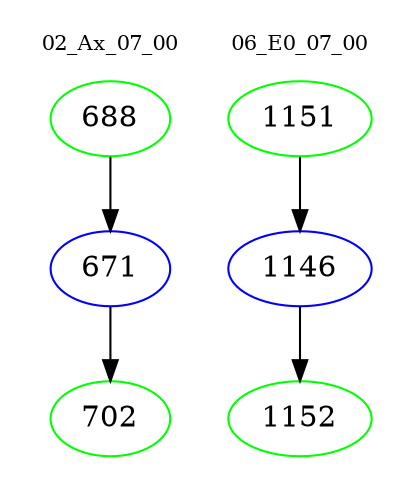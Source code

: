 digraph{
subgraph cluster_0 {
color = white
label = "02_Ax_07_00";
fontsize=10;
T0_688 [label="688", color="green"]
T0_688 -> T0_671 [color="black"]
T0_671 [label="671", color="blue"]
T0_671 -> T0_702 [color="black"]
T0_702 [label="702", color="green"]
}
subgraph cluster_1 {
color = white
label = "06_E0_07_00";
fontsize=10;
T1_1151 [label="1151", color="green"]
T1_1151 -> T1_1146 [color="black"]
T1_1146 [label="1146", color="blue"]
T1_1146 -> T1_1152 [color="black"]
T1_1152 [label="1152", color="green"]
}
}

